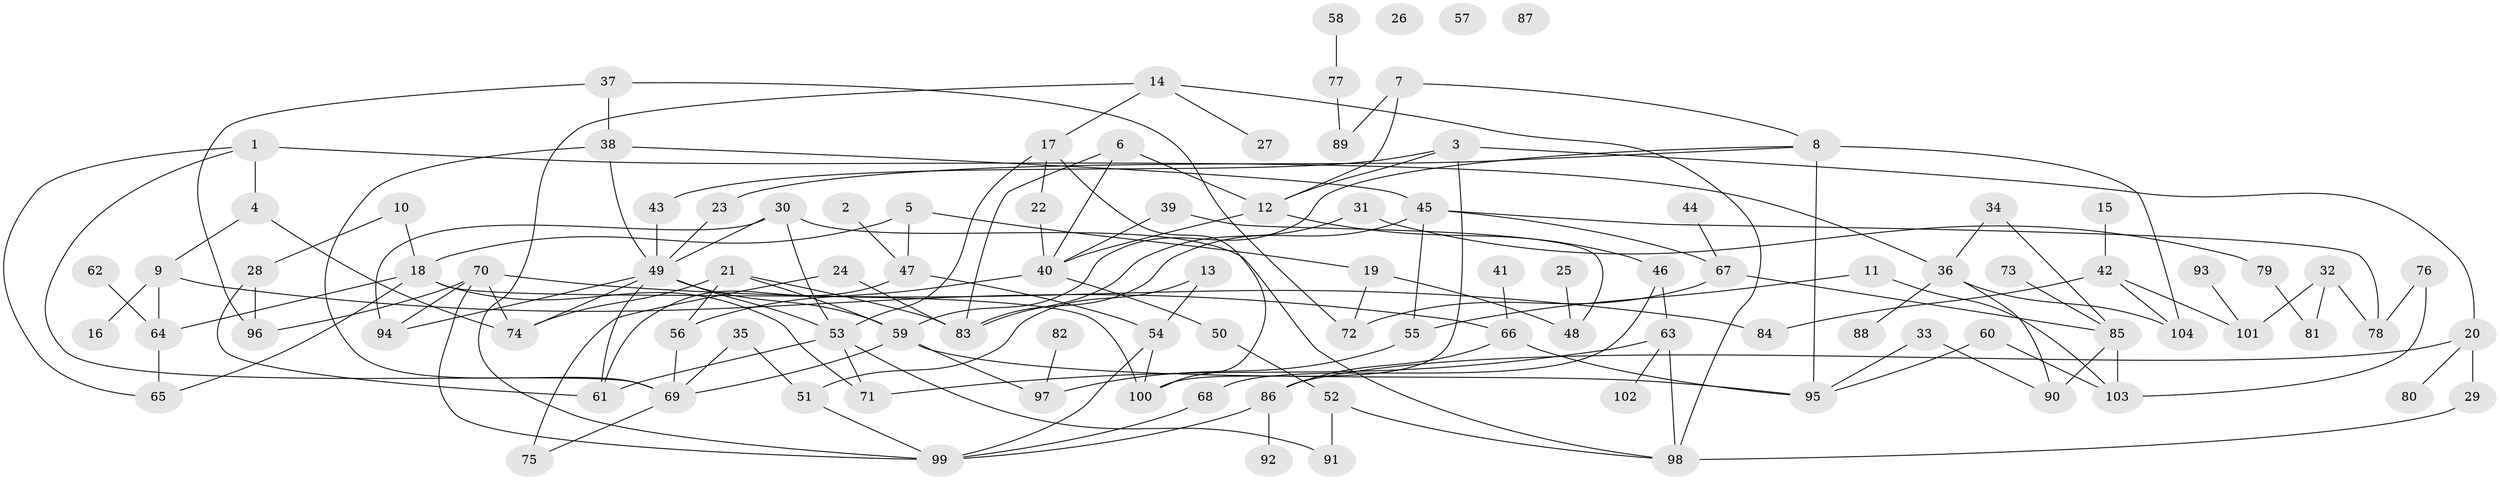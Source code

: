 // coarse degree distribution, {5: 0.12903225806451613, 1: 0.16129032258064516, 11: 0.03225806451612903, 6: 0.04838709677419355, 2: 0.24193548387096775, 3: 0.16129032258064516, 12: 0.016129032258064516, 9: 0.016129032258064516, 4: 0.12903225806451613, 7: 0.016129032258064516, 0: 0.04838709677419355}
// Generated by graph-tools (version 1.1) at 2025/16/03/04/25 18:16:29]
// undirected, 104 vertices, 155 edges
graph export_dot {
graph [start="1"]
  node [color=gray90,style=filled];
  1;
  2;
  3;
  4;
  5;
  6;
  7;
  8;
  9;
  10;
  11;
  12;
  13;
  14;
  15;
  16;
  17;
  18;
  19;
  20;
  21;
  22;
  23;
  24;
  25;
  26;
  27;
  28;
  29;
  30;
  31;
  32;
  33;
  34;
  35;
  36;
  37;
  38;
  39;
  40;
  41;
  42;
  43;
  44;
  45;
  46;
  47;
  48;
  49;
  50;
  51;
  52;
  53;
  54;
  55;
  56;
  57;
  58;
  59;
  60;
  61;
  62;
  63;
  64;
  65;
  66;
  67;
  68;
  69;
  70;
  71;
  72;
  73;
  74;
  75;
  76;
  77;
  78;
  79;
  80;
  81;
  82;
  83;
  84;
  85;
  86;
  87;
  88;
  89;
  90;
  91;
  92;
  93;
  94;
  95;
  96;
  97;
  98;
  99;
  100;
  101;
  102;
  103;
  104;
  1 -- 4;
  1 -- 36;
  1 -- 65;
  1 -- 69;
  2 -- 47;
  3 -- 12;
  3 -- 20;
  3 -- 43;
  3 -- 100;
  4 -- 9;
  4 -- 74;
  5 -- 18;
  5 -- 19;
  5 -- 47;
  6 -- 12;
  6 -- 40;
  6 -- 83;
  7 -- 8;
  7 -- 12;
  7 -- 89;
  8 -- 23;
  8 -- 59;
  8 -- 95;
  8 -- 104;
  9 -- 16;
  9 -- 64;
  9 -- 66;
  10 -- 18;
  10 -- 28;
  11 -- 55;
  11 -- 103;
  12 -- 40;
  12 -- 46;
  13 -- 51;
  13 -- 54;
  14 -- 17;
  14 -- 27;
  14 -- 98;
  14 -- 99;
  15 -- 42;
  17 -- 22;
  17 -- 53;
  17 -- 100;
  18 -- 64;
  18 -- 65;
  18 -- 71;
  18 -- 100;
  19 -- 48;
  19 -- 72;
  20 -- 29;
  20 -- 80;
  20 -- 86;
  21 -- 56;
  21 -- 59;
  21 -- 74;
  21 -- 83;
  22 -- 40;
  23 -- 49;
  24 -- 75;
  24 -- 83;
  25 -- 48;
  28 -- 61;
  28 -- 96;
  29 -- 98;
  30 -- 49;
  30 -- 53;
  30 -- 94;
  30 -- 98;
  31 -- 79;
  31 -- 83;
  32 -- 78;
  32 -- 81;
  32 -- 101;
  33 -- 90;
  33 -- 95;
  34 -- 36;
  34 -- 85;
  35 -- 51;
  35 -- 69;
  36 -- 88;
  36 -- 90;
  36 -- 104;
  37 -- 38;
  37 -- 72;
  37 -- 96;
  38 -- 45;
  38 -- 49;
  38 -- 69;
  39 -- 40;
  39 -- 48;
  40 -- 50;
  40 -- 56;
  41 -- 66;
  42 -- 84;
  42 -- 101;
  42 -- 104;
  43 -- 49;
  44 -- 67;
  45 -- 55;
  45 -- 67;
  45 -- 78;
  45 -- 83;
  46 -- 63;
  46 -- 68;
  47 -- 54;
  47 -- 61;
  49 -- 53;
  49 -- 59;
  49 -- 61;
  49 -- 74;
  49 -- 94;
  50 -- 52;
  51 -- 99;
  52 -- 91;
  52 -- 98;
  53 -- 61;
  53 -- 71;
  53 -- 91;
  54 -- 99;
  54 -- 100;
  55 -- 97;
  56 -- 69;
  58 -- 77;
  59 -- 69;
  59 -- 95;
  59 -- 97;
  60 -- 95;
  60 -- 103;
  62 -- 64;
  63 -- 71;
  63 -- 98;
  63 -- 102;
  64 -- 65;
  66 -- 86;
  66 -- 95;
  67 -- 72;
  67 -- 85;
  68 -- 99;
  69 -- 75;
  70 -- 74;
  70 -- 84;
  70 -- 94;
  70 -- 96;
  70 -- 99;
  73 -- 85;
  76 -- 78;
  76 -- 103;
  77 -- 89;
  79 -- 81;
  82 -- 97;
  85 -- 90;
  85 -- 103;
  86 -- 92;
  86 -- 99;
  93 -- 101;
}
